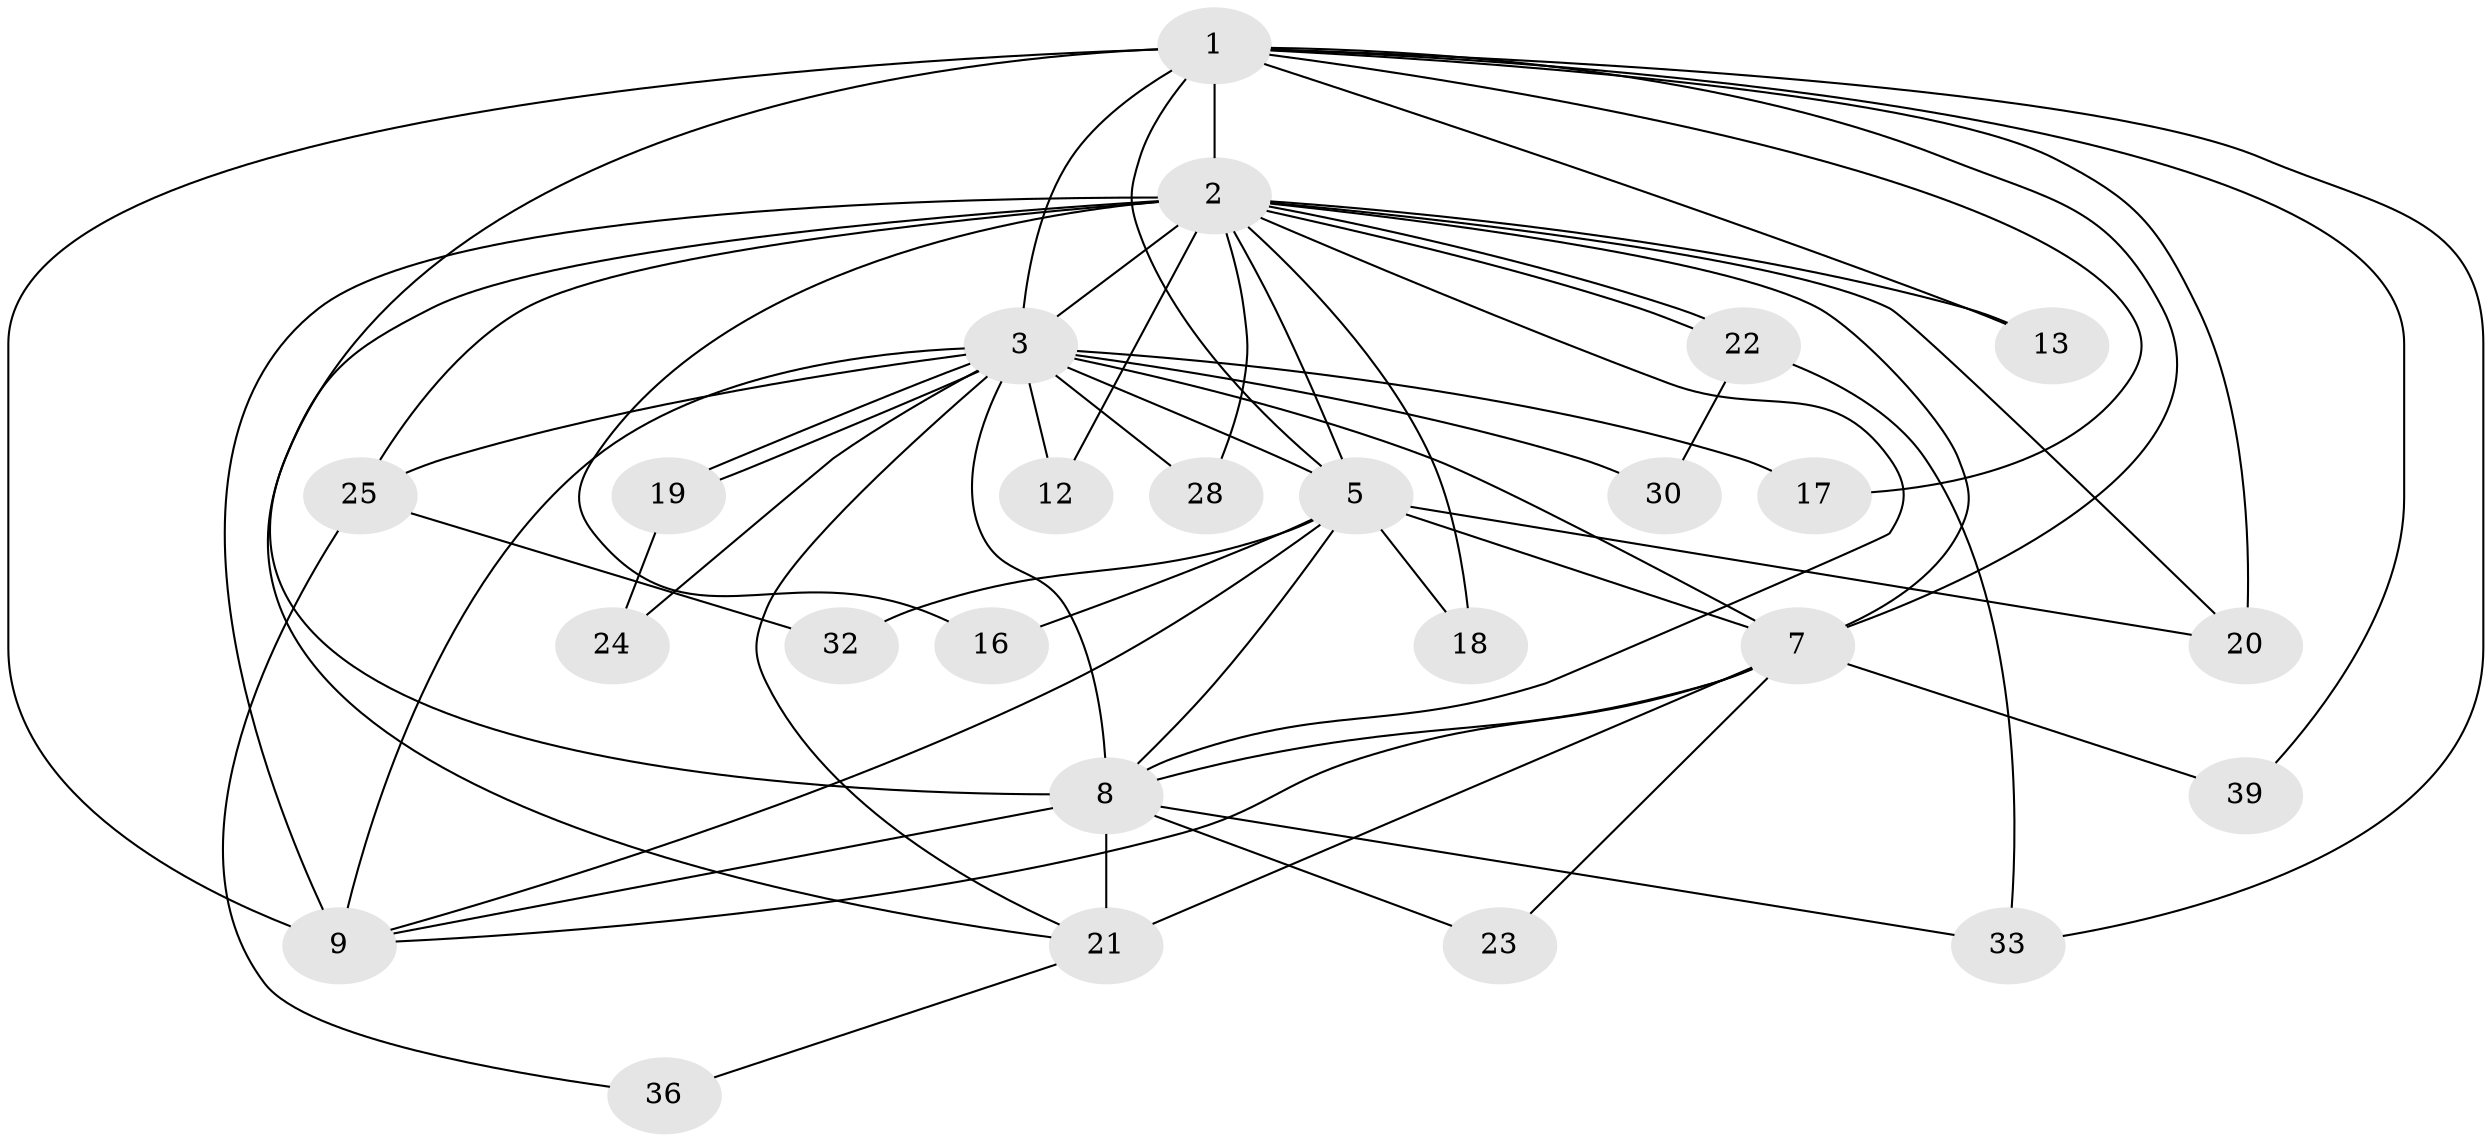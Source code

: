 // original degree distribution, {16: 0.02, 19: 0.02, 21: 0.02, 13: 0.04, 18: 0.02, 14: 0.04, 9: 0.02, 11: 0.02, 2: 0.54, 3: 0.14, 4: 0.1, 7: 0.02}
// Generated by graph-tools (version 1.1) at 2025/17/03/04/25 18:17:32]
// undirected, 25 vertices, 61 edges
graph export_dot {
graph [start="1"]
  node [color=gray90,style=filled];
  1;
  2 [super="+31+29+6"];
  3 [super="+41+50+4+34+14+10"];
  5;
  7;
  8;
  9;
  12;
  13;
  16;
  17;
  18 [super="+27"];
  19 [super="+42"];
  20;
  21 [super="+35"];
  22;
  23;
  24;
  25 [super="+26"];
  28;
  30;
  32;
  33 [super="+48"];
  36;
  39;
  1 -- 2 [weight=3];
  1 -- 3 [weight=4];
  1 -- 5;
  1 -- 7;
  1 -- 8;
  1 -- 9;
  1 -- 13;
  1 -- 17;
  1 -- 20;
  1 -- 39;
  1 -- 33;
  2 -- 3 [weight=9];
  2 -- 5 [weight=2];
  2 -- 7 [weight=2];
  2 -- 8 [weight=2];
  2 -- 9 [weight=2];
  2 -- 16;
  2 -- 18 [weight=2];
  2 -- 21 [weight=2];
  2 -- 22;
  2 -- 22;
  2 -- 28;
  2 -- 25 [weight=3];
  2 -- 20;
  2 -- 12;
  2 -- 13;
  3 -- 5 [weight=3];
  3 -- 7 [weight=3];
  3 -- 8 [weight=4];
  3 -- 9 [weight=3];
  3 -- 17;
  3 -- 19;
  3 -- 19;
  3 -- 25 [weight=2];
  3 -- 28;
  3 -- 12;
  3 -- 24;
  3 -- 30;
  3 -- 21;
  5 -- 7;
  5 -- 8;
  5 -- 9;
  5 -- 16;
  5 -- 18;
  5 -- 20;
  5 -- 32;
  7 -- 8;
  7 -- 9;
  7 -- 21 [weight=3];
  7 -- 23;
  7 -- 39;
  8 -- 9;
  8 -- 23;
  8 -- 33;
  8 -- 21 [weight=2];
  19 -- 24 [weight=2];
  21 -- 36;
  22 -- 30;
  22 -- 33;
  25 -- 32;
  25 -- 36;
}
